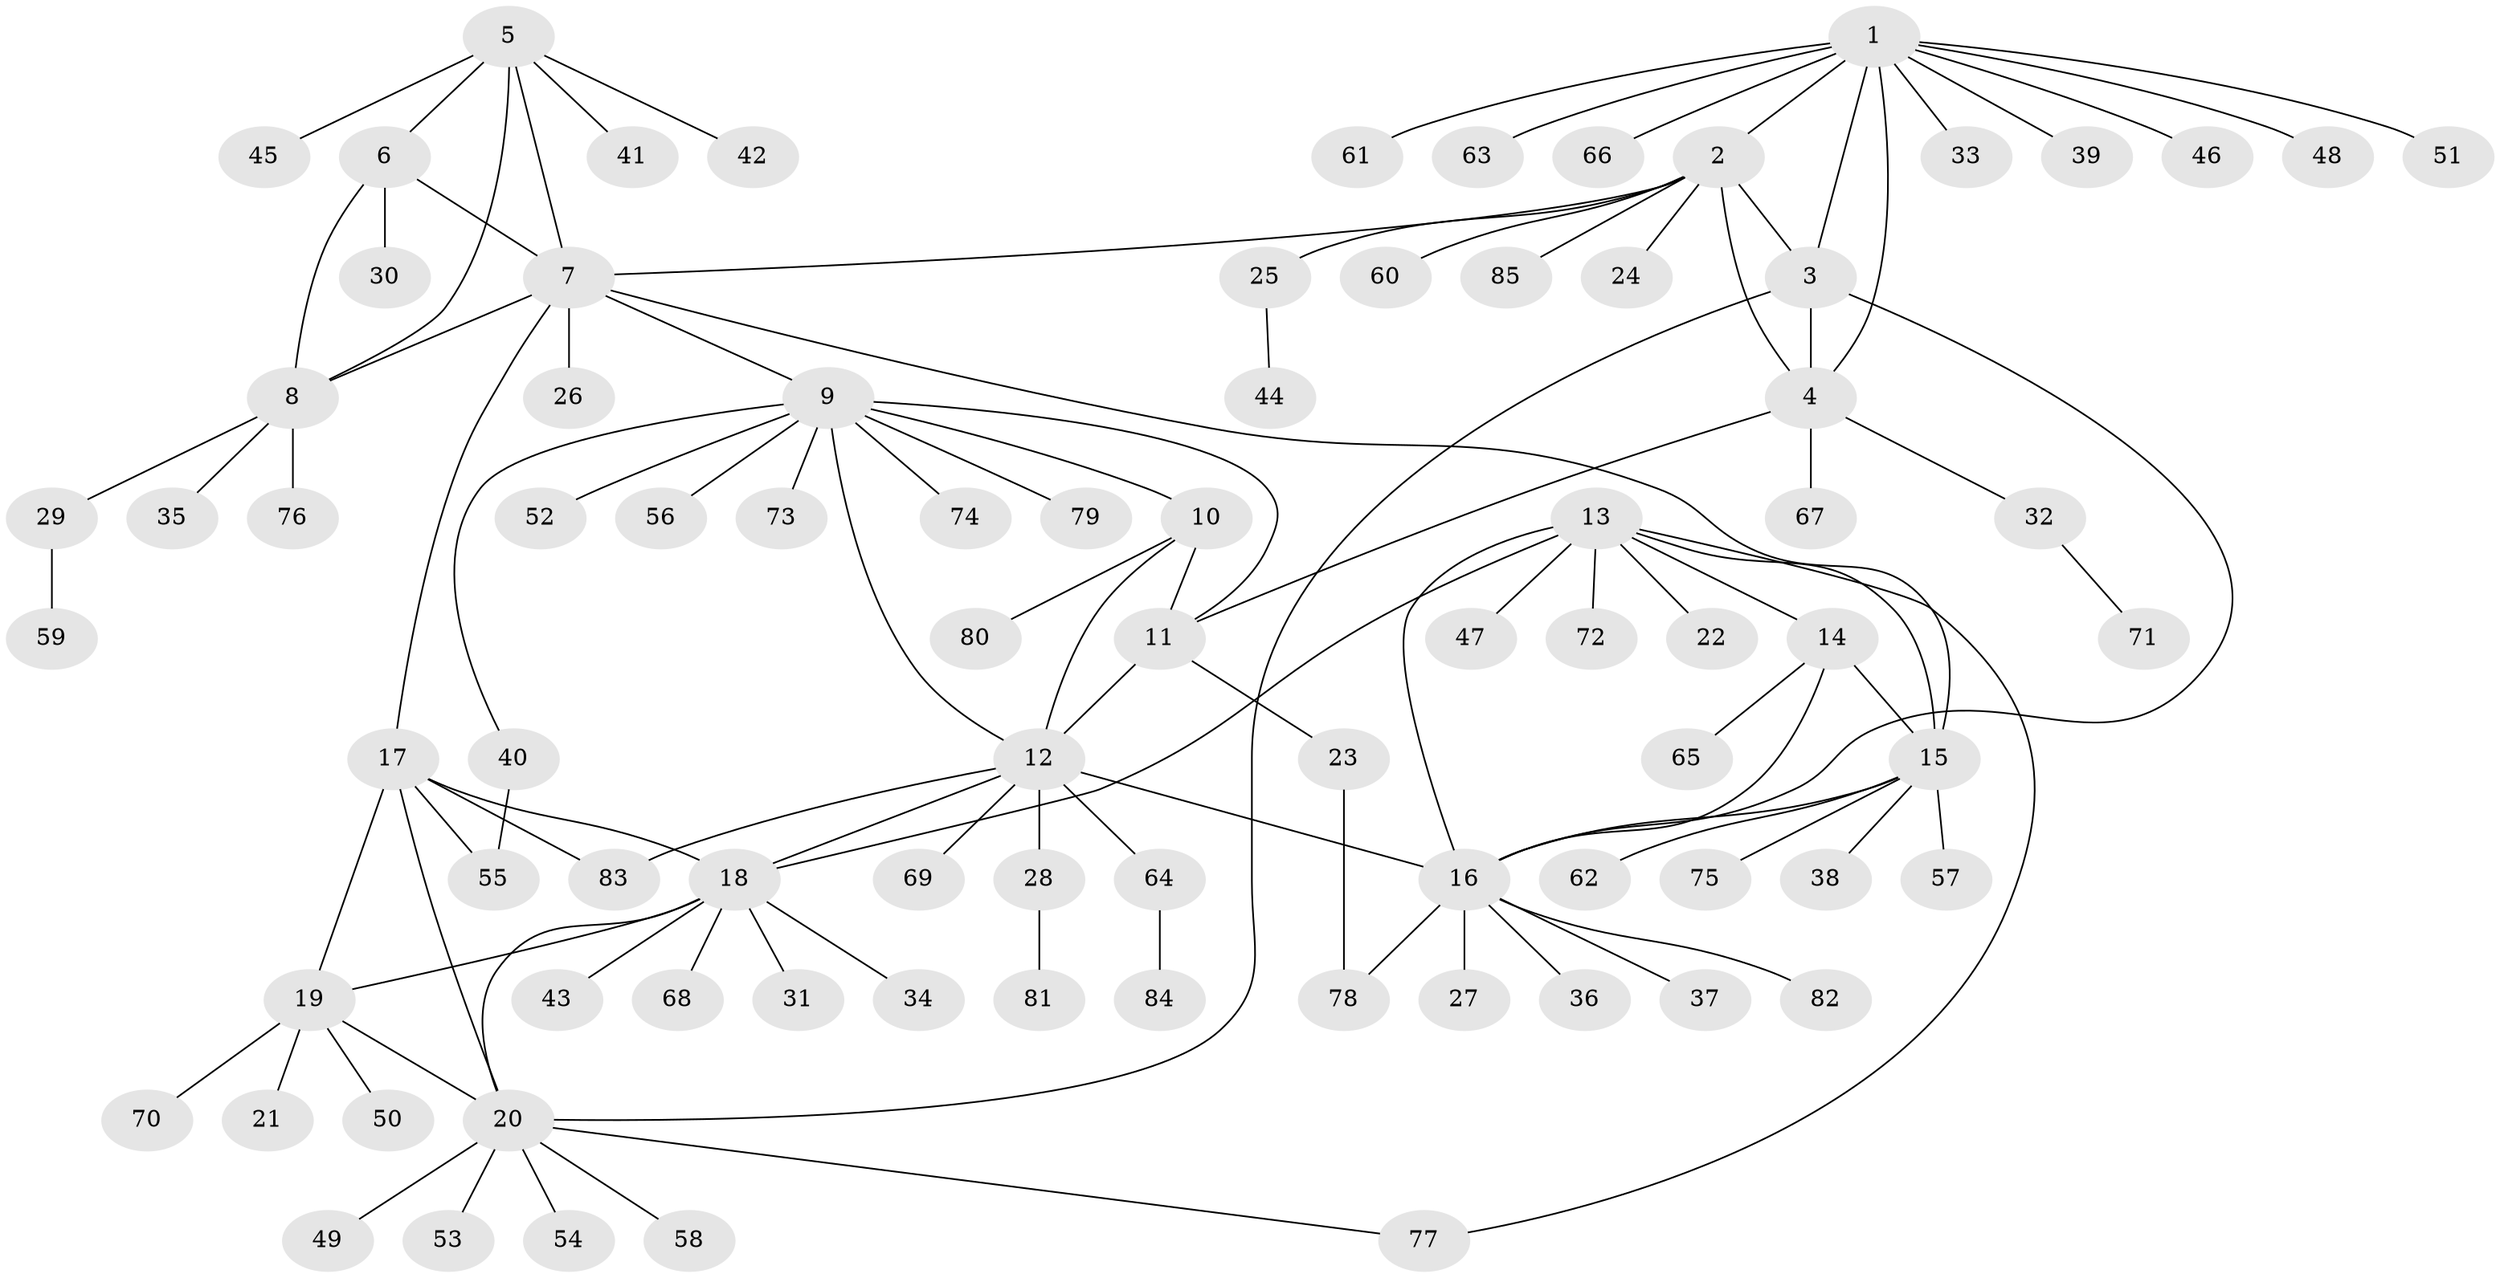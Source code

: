 // Generated by graph-tools (version 1.1) at 2025/37/03/09/25 02:37:36]
// undirected, 85 vertices, 109 edges
graph export_dot {
graph [start="1"]
  node [color=gray90,style=filled];
  1;
  2;
  3;
  4;
  5;
  6;
  7;
  8;
  9;
  10;
  11;
  12;
  13;
  14;
  15;
  16;
  17;
  18;
  19;
  20;
  21;
  22;
  23;
  24;
  25;
  26;
  27;
  28;
  29;
  30;
  31;
  32;
  33;
  34;
  35;
  36;
  37;
  38;
  39;
  40;
  41;
  42;
  43;
  44;
  45;
  46;
  47;
  48;
  49;
  50;
  51;
  52;
  53;
  54;
  55;
  56;
  57;
  58;
  59;
  60;
  61;
  62;
  63;
  64;
  65;
  66;
  67;
  68;
  69;
  70;
  71;
  72;
  73;
  74;
  75;
  76;
  77;
  78;
  79;
  80;
  81;
  82;
  83;
  84;
  85;
  1 -- 2;
  1 -- 3;
  1 -- 4;
  1 -- 33;
  1 -- 39;
  1 -- 46;
  1 -- 48;
  1 -- 51;
  1 -- 61;
  1 -- 63;
  1 -- 66;
  2 -- 3;
  2 -- 4;
  2 -- 7;
  2 -- 24;
  2 -- 25;
  2 -- 60;
  2 -- 85;
  3 -- 4;
  3 -- 16;
  3 -- 20;
  4 -- 11;
  4 -- 32;
  4 -- 67;
  5 -- 6;
  5 -- 7;
  5 -- 8;
  5 -- 41;
  5 -- 42;
  5 -- 45;
  6 -- 7;
  6 -- 8;
  6 -- 30;
  7 -- 8;
  7 -- 9;
  7 -- 15;
  7 -- 17;
  7 -- 26;
  8 -- 29;
  8 -- 35;
  8 -- 76;
  9 -- 10;
  9 -- 11;
  9 -- 12;
  9 -- 40;
  9 -- 52;
  9 -- 56;
  9 -- 73;
  9 -- 74;
  9 -- 79;
  10 -- 11;
  10 -- 12;
  10 -- 80;
  11 -- 12;
  11 -- 23;
  12 -- 16;
  12 -- 18;
  12 -- 28;
  12 -- 64;
  12 -- 69;
  12 -- 83;
  13 -- 14;
  13 -- 15;
  13 -- 16;
  13 -- 18;
  13 -- 22;
  13 -- 47;
  13 -- 72;
  13 -- 77;
  14 -- 15;
  14 -- 16;
  14 -- 65;
  15 -- 16;
  15 -- 38;
  15 -- 57;
  15 -- 62;
  15 -- 75;
  16 -- 27;
  16 -- 36;
  16 -- 37;
  16 -- 78;
  16 -- 82;
  17 -- 18;
  17 -- 19;
  17 -- 20;
  17 -- 55;
  17 -- 83;
  18 -- 19;
  18 -- 20;
  18 -- 31;
  18 -- 34;
  18 -- 43;
  18 -- 68;
  19 -- 20;
  19 -- 21;
  19 -- 50;
  19 -- 70;
  20 -- 49;
  20 -- 53;
  20 -- 54;
  20 -- 58;
  20 -- 77;
  23 -- 78;
  25 -- 44;
  28 -- 81;
  29 -- 59;
  32 -- 71;
  40 -- 55;
  64 -- 84;
}
